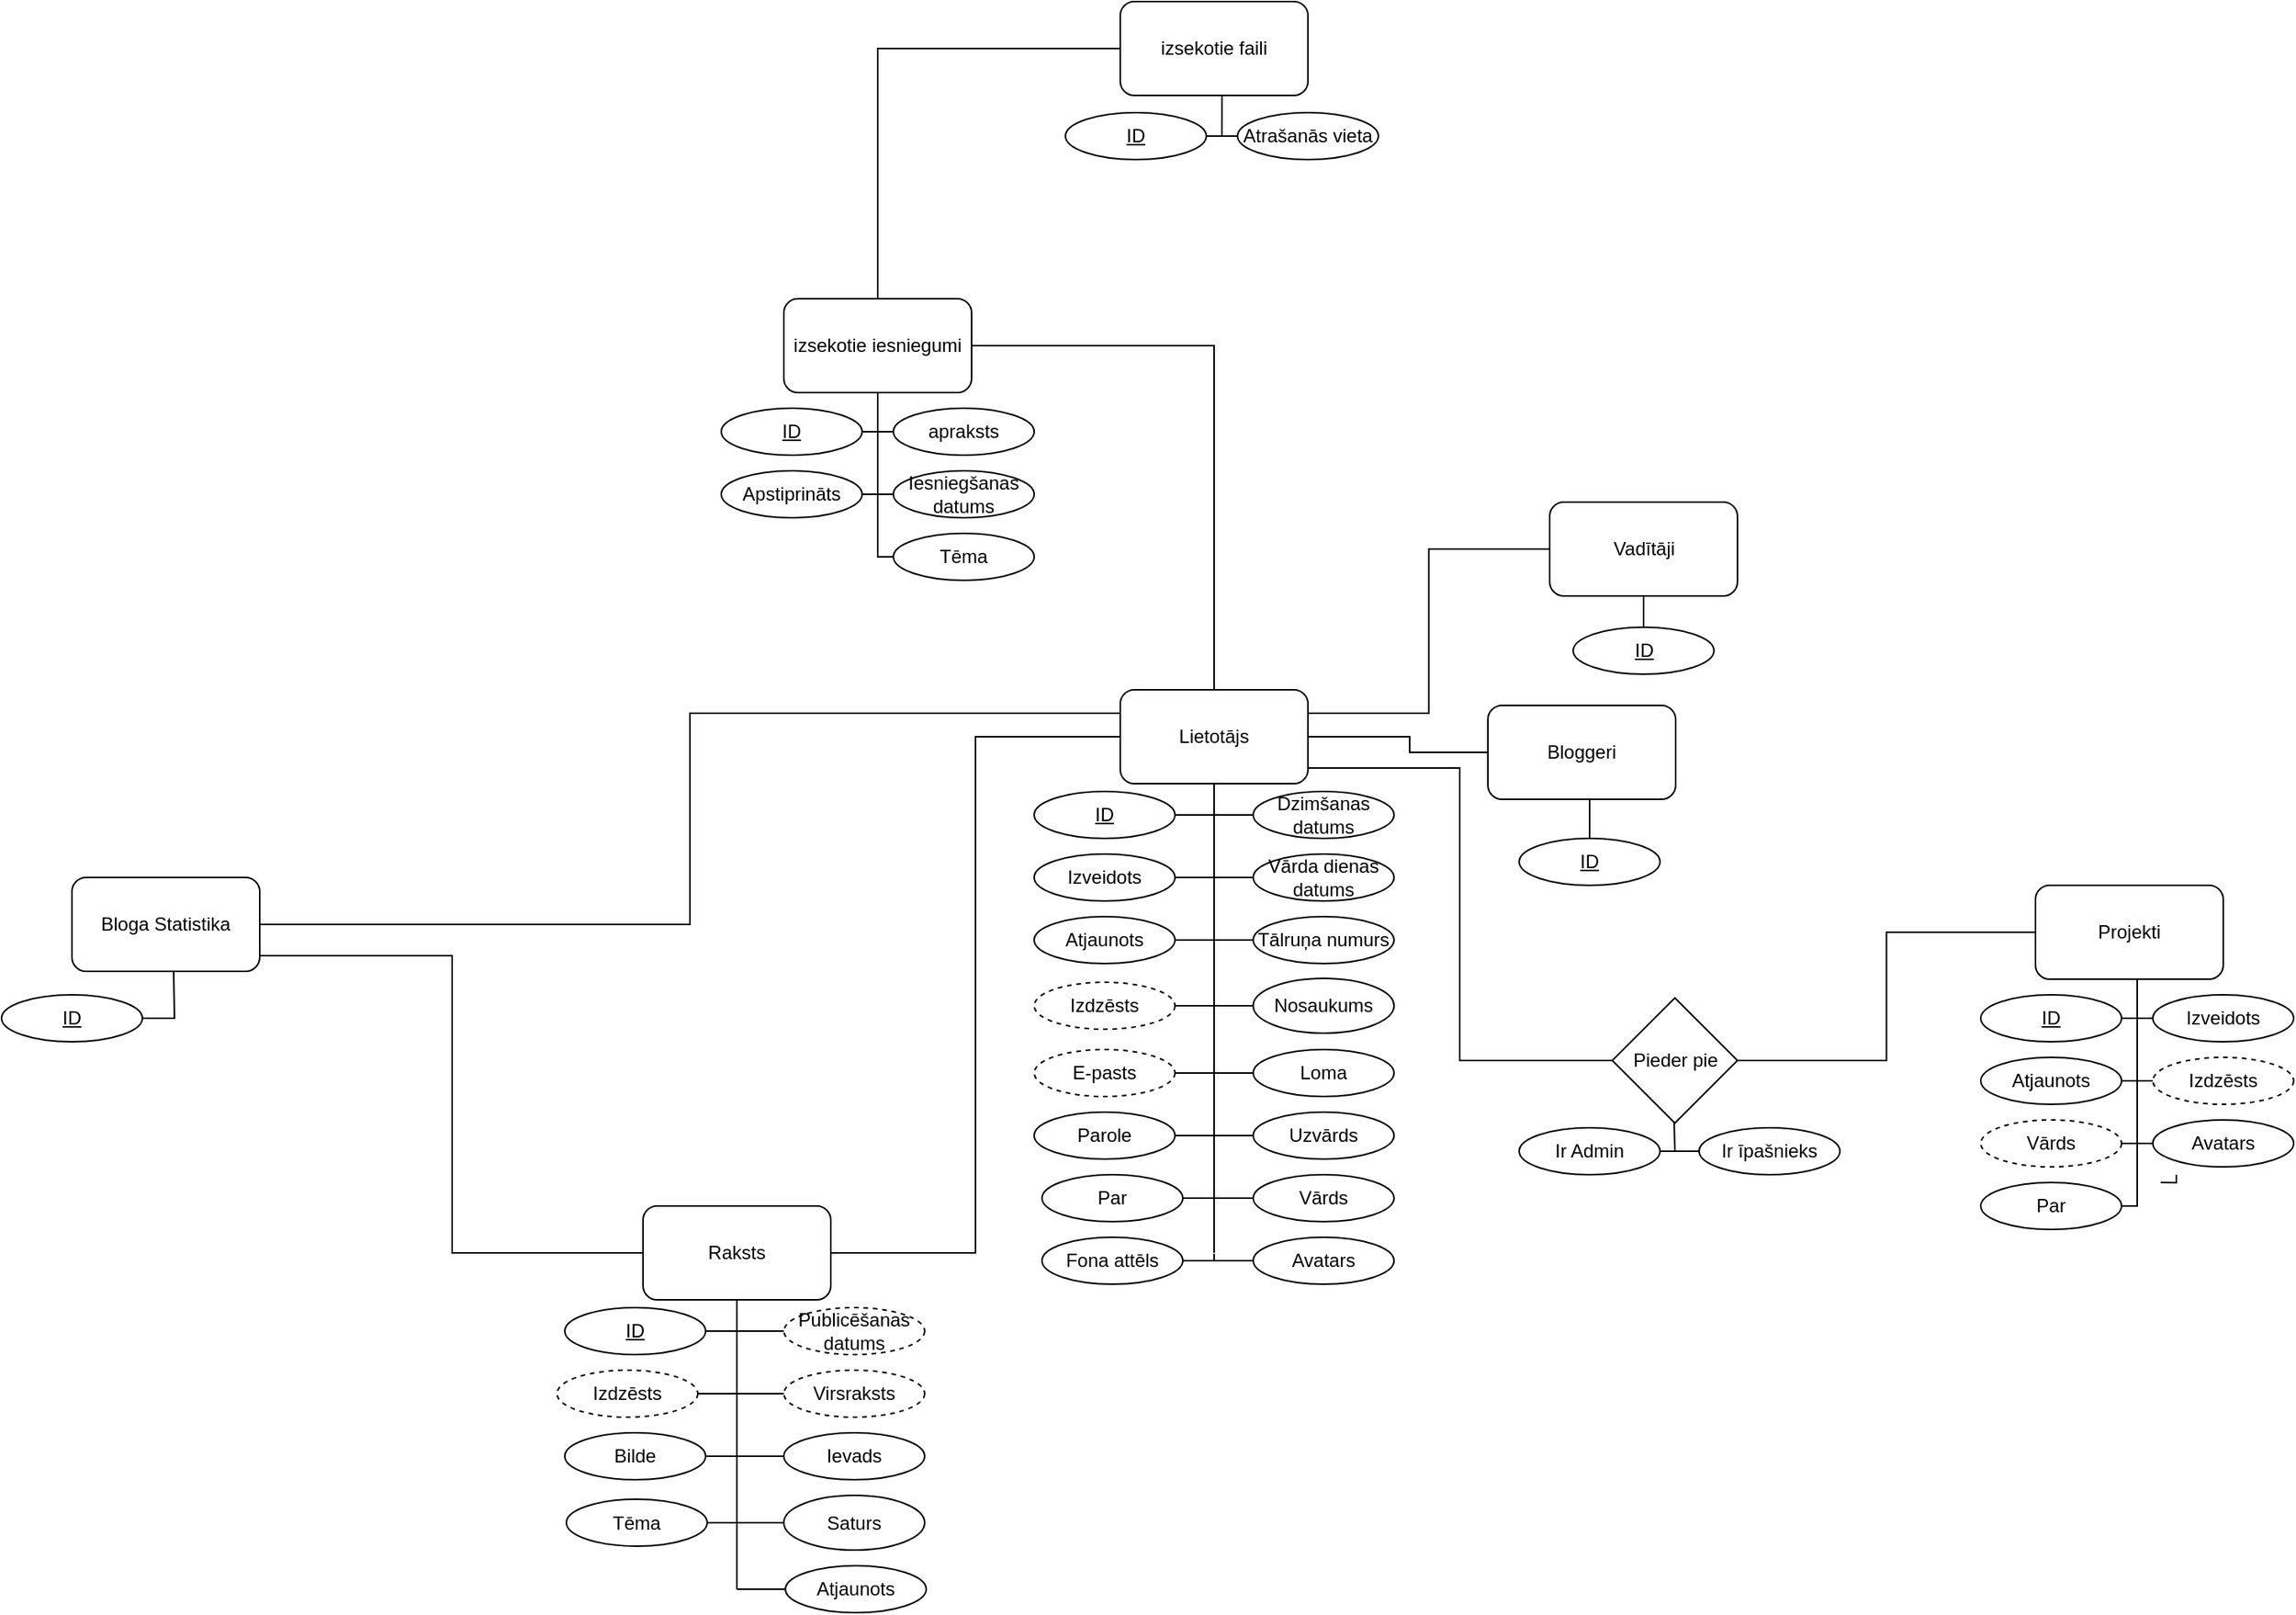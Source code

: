 <mxfile version="13.9.9" type="device"><diagram id="k0q3FfywGpFN0p5MykGL" name="Page-1"><mxGraphModel dx="2999" dy="3101" grid="1" gridSize="10" guides="1" tooltips="1" connect="1" arrows="1" fold="1" page="1" pageScale="1" pageWidth="827" pageHeight="1169" math="0" shadow="0"><root><mxCell id="0"/><mxCell id="1" parent="0"/><mxCell id="bmPTiHfrrP17p7StJ83f-35" style="edgeStyle=orthogonalEdgeStyle;rounded=0;orthogonalLoop=1;jettySize=auto;html=1;endArrow=none;endFill=0;" edge="1" parent="1" source="N-UMNxIICTcQZuIiVdfE-1"><mxGeometry relative="1" as="geometry"><mxPoint x="45" y="600" as="targetPoint"/></mxGeometry></mxCell><mxCell id="bmPTiHfrrP17p7StJ83f-137" style="edgeStyle=orthogonalEdgeStyle;rounded=0;orthogonalLoop=1;jettySize=auto;html=1;entryX=0;entryY=0.5;entryDx=0;entryDy=0;endArrow=none;endFill=0;" edge="1" parent="1" source="N-UMNxIICTcQZuIiVdfE-1" target="bmPTiHfrrP17p7StJ83f-135"><mxGeometry relative="1" as="geometry"><Array as="points"><mxPoint x="202" y="290"/><mxPoint x="202" y="477"/></Array></mxGeometry></mxCell><mxCell id="bmPTiHfrrP17p7StJ83f-140" style="edgeStyle=orthogonalEdgeStyle;rounded=0;orthogonalLoop=1;jettySize=auto;html=1;exitX=1;exitY=0.25;exitDx=0;exitDy=0;entryX=0;entryY=0.5;entryDx=0;entryDy=0;endArrow=none;endFill=0;" edge="1" parent="1" source="N-UMNxIICTcQZuIiVdfE-1" target="bmPTiHfrrP17p7StJ83f-52"><mxGeometry relative="1" as="geometry"/></mxCell><mxCell id="N-UMNxIICTcQZuIiVdfE-1" value="Lietotājs" style="rounded=1;whiteSpace=wrap;html=1;" parent="1" vertex="1"><mxGeometry x="-15" y="240" width="120" height="60" as="geometry"/></mxCell><mxCell id="qmMea5KNgZniHYnq33IV-13" value="" style="edgeStyle=orthogonalEdgeStyle;rounded=0;orthogonalLoop=1;jettySize=auto;html=1;startArrow=none;startFill=0;endArrow=none;endFill=0;entryX=0;entryY=0.5;entryDx=0;entryDy=0;" parent="1" source="N-UMNxIICTcQZuIiVdfE-2" target="N-UMNxIICTcQZuIiVdfE-11" edge="1"><mxGeometry relative="1" as="geometry"/></mxCell><mxCell id="N-UMNxIICTcQZuIiVdfE-2" value="ID" style="ellipse;whiteSpace=wrap;html=1;fontStyle=4" parent="1" vertex="1"><mxGeometry x="-70" y="305" width="90" height="30" as="geometry"/></mxCell><mxCell id="qmMea5KNgZniHYnq33IV-12" value="" style="edgeStyle=orthogonalEdgeStyle;rounded=0;orthogonalLoop=1;jettySize=auto;html=1;startArrow=none;startFill=0;endArrow=none;endFill=0;" parent="1" source="N-UMNxIICTcQZuIiVdfE-3" target="N-UMNxIICTcQZuIiVdfE-23" edge="1"><mxGeometry relative="1" as="geometry"/></mxCell><mxCell id="N-UMNxIICTcQZuIiVdfE-3" value="Izveidots" style="ellipse;whiteSpace=wrap;html=1;" parent="1" vertex="1"><mxGeometry x="-70" y="345" width="90" height="30" as="geometry"/></mxCell><mxCell id="qmMea5KNgZniHYnq33IV-11" value="" style="edgeStyle=orthogonalEdgeStyle;rounded=0;orthogonalLoop=1;jettySize=auto;html=1;startArrow=none;startFill=0;endArrow=none;endFill=0;entryX=0;entryY=0.5;entryDx=0;entryDy=0;" parent="1" source="N-UMNxIICTcQZuIiVdfE-4" target="N-UMNxIICTcQZuIiVdfE-12" edge="1"><mxGeometry relative="1" as="geometry"/></mxCell><mxCell id="N-UMNxIICTcQZuIiVdfE-4" value="Atjaunots" style="ellipse;whiteSpace=wrap;html=1;" parent="1" vertex="1"><mxGeometry x="-70" y="385" width="90" height="30" as="geometry"/></mxCell><mxCell id="qmMea5KNgZniHYnq33IV-14" value="" style="edgeStyle=orthogonalEdgeStyle;rounded=0;orthogonalLoop=1;jettySize=auto;html=1;startArrow=none;startFill=0;endArrow=none;endFill=0;" parent="1" source="N-UMNxIICTcQZuIiVdfE-5" target="N-UMNxIICTcQZuIiVdfE-13" edge="1"><mxGeometry relative="1" as="geometry"/></mxCell><mxCell id="N-UMNxIICTcQZuIiVdfE-5" value="Izdzēsts" style="ellipse;whiteSpace=wrap;html=1;dashed=1;" parent="1" vertex="1"><mxGeometry x="-70" y="427" width="90" height="30" as="geometry"/></mxCell><mxCell id="qmMea5KNgZniHYnq33IV-7" value="" style="edgeStyle=orthogonalEdgeStyle;rounded=0;orthogonalLoop=1;jettySize=auto;html=1;entryX=0;entryY=0.5;entryDx=0;entryDy=0;endArrow=none;endFill=0;" parent="1" source="N-UMNxIICTcQZuIiVdfE-6" target="N-UMNxIICTcQZuIiVdfE-7" edge="1"><mxGeometry relative="1" as="geometry"/></mxCell><mxCell id="bmPTiHfrrP17p7StJ83f-36" style="edgeStyle=orthogonalEdgeStyle;rounded=0;orthogonalLoop=1;jettySize=auto;html=1;endArrow=none;endFill=0;" edge="1" parent="1" source="N-UMNxIICTcQZuIiVdfE-6"><mxGeometry relative="1" as="geometry"><mxPoint x="45" y="600" as="targetPoint"/></mxGeometry></mxCell><mxCell id="N-UMNxIICTcQZuIiVdfE-6" value="Fona attēls" style="ellipse;whiteSpace=wrap;html=1;" parent="1" vertex="1"><mxGeometry x="-65" y="590" width="90" height="30" as="geometry"/></mxCell><mxCell id="N-UMNxIICTcQZuIiVdfE-7" value="Avatars" style="ellipse;whiteSpace=wrap;html=1;" parent="1" vertex="1"><mxGeometry x="70" y="590" width="90" height="30" as="geometry"/></mxCell><mxCell id="N-UMNxIICTcQZuIiVdfE-8" value="Loma" style="ellipse;whiteSpace=wrap;html=1;" parent="1" vertex="1"><mxGeometry x="70" y="470" width="90" height="30" as="geometry"/></mxCell><mxCell id="qmMea5KNgZniHYnq33IV-9" value="" style="edgeStyle=orthogonalEdgeStyle;rounded=0;orthogonalLoop=1;jettySize=auto;html=1;startArrow=none;startFill=0;endArrow=none;endFill=0;entryX=0;entryY=0.5;entryDx=0;entryDy=0;" parent="1" source="N-UMNxIICTcQZuIiVdfE-9" target="N-UMNxIICTcQZuIiVdfE-15" edge="1"><mxGeometry relative="1" as="geometry"/></mxCell><mxCell id="N-UMNxIICTcQZuIiVdfE-9" value="Parole" style="ellipse;whiteSpace=wrap;html=1;" parent="1" vertex="1"><mxGeometry x="-70" y="510" width="90" height="30" as="geometry"/></mxCell><mxCell id="qmMea5KNgZniHYnq33IV-10" value="" style="edgeStyle=orthogonalEdgeStyle;rounded=0;orthogonalLoop=1;jettySize=auto;html=1;startArrow=none;startFill=0;endArrow=none;endFill=0;entryX=0;entryY=0.5;entryDx=0;entryDy=0;" parent="1" source="N-UMNxIICTcQZuIiVdfE-10" target="N-UMNxIICTcQZuIiVdfE-8" edge="1"><mxGeometry relative="1" as="geometry"/></mxCell><mxCell id="N-UMNxIICTcQZuIiVdfE-10" value="E-pasts" style="ellipse;whiteSpace=wrap;html=1;dashed=1;" parent="1" vertex="1"><mxGeometry x="-70" y="470" width="90" height="30" as="geometry"/></mxCell><mxCell id="N-UMNxIICTcQZuIiVdfE-11" value="Dzimšanas datums" style="ellipse;whiteSpace=wrap;html=1;" parent="1" vertex="1"><mxGeometry x="70" y="305" width="90" height="30" as="geometry"/></mxCell><mxCell id="N-UMNxIICTcQZuIiVdfE-12" value="Tālruņa numurs" style="ellipse;whiteSpace=wrap;html=1;" parent="1" vertex="1"><mxGeometry x="70" y="385" width="90" height="30" as="geometry"/></mxCell><mxCell id="N-UMNxIICTcQZuIiVdfE-13" value="Nosaukums" style="ellipse;whiteSpace=wrap;html=1;" parent="1" vertex="1"><mxGeometry x="70" y="424.5" width="90" height="35" as="geometry"/></mxCell><mxCell id="qmMea5KNgZniHYnq33IV-8" value="" style="edgeStyle=orthogonalEdgeStyle;rounded=0;orthogonalLoop=1;jettySize=auto;html=1;startArrow=none;startFill=0;endArrow=none;endFill=0;" parent="1" source="N-UMNxIICTcQZuIiVdfE-14" target="N-UMNxIICTcQZuIiVdfE-16" edge="1"><mxGeometry relative="1" as="geometry"/></mxCell><mxCell id="N-UMNxIICTcQZuIiVdfE-14" value="Par" style="ellipse;whiteSpace=wrap;html=1;" parent="1" vertex="1"><mxGeometry x="-65" y="550" width="90" height="30" as="geometry"/></mxCell><mxCell id="N-UMNxIICTcQZuIiVdfE-15" value="&lt;span&gt;Uzvārds&lt;/span&gt;" style="ellipse;whiteSpace=wrap;html=1;fontStyle=0" parent="1" vertex="1"><mxGeometry x="70" y="510" width="90" height="30" as="geometry"/></mxCell><mxCell id="N-UMNxIICTcQZuIiVdfE-16" value="Vārds" style="ellipse;whiteSpace=wrap;html=1;" parent="1" vertex="1"><mxGeometry x="70" y="550" width="90" height="30" as="geometry"/></mxCell><mxCell id="N-UMNxIICTcQZuIiVdfE-23" value="Vārda dienas datums" style="ellipse;whiteSpace=wrap;html=1;" parent="1" vertex="1"><mxGeometry x="70" y="345" width="90" height="30" as="geometry"/></mxCell><mxCell id="bmPTiHfrrP17p7StJ83f-11" style="edgeStyle=orthogonalEdgeStyle;rounded=0;orthogonalLoop=1;jettySize=auto;html=1;endArrow=none;endFill=0;" edge="1" parent="1" source="bmPTiHfrrP17p7StJ83f-1"><mxGeometry relative="1" as="geometry"><mxPoint x="-170" y="150" as="targetPoint"/></mxGeometry></mxCell><mxCell id="bmPTiHfrrP17p7StJ83f-128" style="edgeStyle=orthogonalEdgeStyle;rounded=0;orthogonalLoop=1;jettySize=auto;html=1;entryX=0.5;entryY=0;entryDx=0;entryDy=0;endArrow=none;endFill=0;" edge="1" parent="1" source="bmPTiHfrrP17p7StJ83f-1" target="N-UMNxIICTcQZuIiVdfE-1"><mxGeometry relative="1" as="geometry"/></mxCell><mxCell id="bmPTiHfrrP17p7StJ83f-1" value="izsekotie iesniegumi" style="rounded=1;whiteSpace=wrap;html=1;" vertex="1" parent="1"><mxGeometry x="-230" y="-10" width="120" height="60" as="geometry"/></mxCell><mxCell id="bmPTiHfrrP17p7StJ83f-8" value="" style="edgeStyle=orthogonalEdgeStyle;rounded=0;orthogonalLoop=1;jettySize=auto;html=1;endArrow=none;endFill=0;" edge="1" parent="1" source="bmPTiHfrrP17p7StJ83f-2"><mxGeometry relative="1" as="geometry"><mxPoint x="-150" y="75" as="targetPoint"/></mxGeometry></mxCell><mxCell id="bmPTiHfrrP17p7StJ83f-2" value="ID" style="ellipse;whiteSpace=wrap;html=1;fontStyle=4" vertex="1" parent="1"><mxGeometry x="-270" y="60" width="90" height="30" as="geometry"/></mxCell><mxCell id="bmPTiHfrrP17p7StJ83f-9" value="" style="edgeStyle=orthogonalEdgeStyle;rounded=0;orthogonalLoop=1;jettySize=auto;html=1;endArrow=none;endFill=0;" edge="1" parent="1"><mxGeometry relative="1" as="geometry"><mxPoint x="-180" y="115" as="sourcePoint"/><mxPoint x="-150" y="115" as="targetPoint"/></mxGeometry></mxCell><mxCell id="bmPTiHfrrP17p7StJ83f-4" value="Apstiprināts" style="ellipse;whiteSpace=wrap;html=1;" vertex="1" parent="1"><mxGeometry x="-270" y="100" width="90" height="30" as="geometry"/></mxCell><mxCell id="bmPTiHfrrP17p7StJ83f-5" value="apraksts" style="ellipse;whiteSpace=wrap;html=1;" vertex="1" parent="1"><mxGeometry x="-160" y="60" width="90" height="30" as="geometry"/></mxCell><mxCell id="bmPTiHfrrP17p7StJ83f-6" value="Iesniegšanas datums" style="ellipse;whiteSpace=wrap;html=1;" vertex="1" parent="1"><mxGeometry x="-160" y="100" width="90" height="30" as="geometry"/></mxCell><mxCell id="bmPTiHfrrP17p7StJ83f-33" style="edgeStyle=orthogonalEdgeStyle;rounded=0;orthogonalLoop=1;jettySize=auto;html=1;endArrow=none;endFill=0;" edge="1" parent="1" source="bmPTiHfrrP17p7StJ83f-7"><mxGeometry relative="1" as="geometry"><mxPoint x="-170" y="150" as="targetPoint"/><Array as="points"><mxPoint x="-170" y="155"/></Array></mxGeometry></mxCell><mxCell id="bmPTiHfrrP17p7StJ83f-7" value="Tēma" style="ellipse;whiteSpace=wrap;html=1;" vertex="1" parent="1"><mxGeometry x="-160" y="140" width="90" height="30" as="geometry"/></mxCell><mxCell id="bmPTiHfrrP17p7StJ83f-129" style="edgeStyle=orthogonalEdgeStyle;rounded=0;orthogonalLoop=1;jettySize=auto;html=1;entryX=0.5;entryY=0;entryDx=0;entryDy=0;endArrow=none;endFill=0;" edge="1" parent="1" source="bmPTiHfrrP17p7StJ83f-14" target="bmPTiHfrrP17p7StJ83f-1"><mxGeometry relative="1" as="geometry"/></mxCell><mxCell id="bmPTiHfrrP17p7StJ83f-14" value="izsekotie faili" style="rounded=1;whiteSpace=wrap;html=1;" vertex="1" parent="1"><mxGeometry x="-15" y="-200" width="120" height="60" as="geometry"/></mxCell><mxCell id="bmPTiHfrrP17p7StJ83f-15" style="edgeStyle=orthogonalEdgeStyle;rounded=0;orthogonalLoop=1;jettySize=auto;html=1;endArrow=none;endFill=0;exitX=0.542;exitY=1;exitDx=0;exitDy=0;exitPerimeter=0;" edge="1" parent="1" source="bmPTiHfrrP17p7StJ83f-14"><mxGeometry relative="1" as="geometry"><mxPoint x="50" y="-114" as="targetPoint"/><mxPoint x="50" y="-130" as="sourcePoint"/></mxGeometry></mxCell><mxCell id="bmPTiHfrrP17p7StJ83f-21" value="" style="edgeStyle=orthogonalEdgeStyle;rounded=0;orthogonalLoop=1;jettySize=auto;html=1;endArrow=none;endFill=0;" edge="1" parent="1" source="bmPTiHfrrP17p7StJ83f-16" target="bmPTiHfrrP17p7StJ83f-19"><mxGeometry relative="1" as="geometry"/></mxCell><mxCell id="bmPTiHfrrP17p7StJ83f-16" value="ID" style="ellipse;whiteSpace=wrap;html=1;fontStyle=4" vertex="1" parent="1"><mxGeometry x="-50" y="-129" width="90" height="30" as="geometry"/></mxCell><mxCell id="bmPTiHfrrP17p7StJ83f-19" value="Atrašanās vieta" style="ellipse;whiteSpace=wrap;html=1;" vertex="1" parent="1"><mxGeometry x="60" y="-129" width="90" height="30" as="geometry"/></mxCell><mxCell id="bmPTiHfrrP17p7StJ83f-22" value="Projekti" style="rounded=1;whiteSpace=wrap;html=1;" vertex="1" parent="1"><mxGeometry x="570" y="365" width="120" height="60" as="geometry"/></mxCell><mxCell id="bmPTiHfrrP17p7StJ83f-23" style="edgeStyle=orthogonalEdgeStyle;rounded=0;orthogonalLoop=1;jettySize=auto;html=1;endArrow=none;endFill=0;" edge="1" parent="1"><mxGeometry relative="1" as="geometry"><mxPoint x="635" y="565" as="targetPoint"/><mxPoint x="635" y="425" as="sourcePoint"/></mxGeometry></mxCell><mxCell id="bmPTiHfrrP17p7StJ83f-24" value="" style="edgeStyle=orthogonalEdgeStyle;rounded=0;orthogonalLoop=1;jettySize=auto;html=1;endArrow=none;endFill=0;" edge="1" parent="1" source="bmPTiHfrrP17p7StJ83f-25" target="bmPTiHfrrP17p7StJ83f-28"><mxGeometry relative="1" as="geometry"/></mxCell><mxCell id="bmPTiHfrrP17p7StJ83f-25" value="ID" style="ellipse;whiteSpace=wrap;html=1;fontStyle=4" vertex="1" parent="1"><mxGeometry x="535" y="435" width="90" height="30" as="geometry"/></mxCell><mxCell id="bmPTiHfrrP17p7StJ83f-26" value="" style="edgeStyle=orthogonalEdgeStyle;rounded=0;orthogonalLoop=1;jettySize=auto;html=1;endArrow=none;endFill=0;entryX=0;entryY=0.5;entryDx=0;entryDy=0;" edge="1" parent="1" source="bmPTiHfrrP17p7StJ83f-27" target="bmPTiHfrrP17p7StJ83f-29"><mxGeometry relative="1" as="geometry"><mxPoint x="635" y="485" as="targetPoint"/><Array as="points"/></mxGeometry></mxCell><mxCell id="bmPTiHfrrP17p7StJ83f-27" value="Atjaunots" style="ellipse;whiteSpace=wrap;html=1;" vertex="1" parent="1"><mxGeometry x="535" y="475" width="90" height="30" as="geometry"/></mxCell><mxCell id="bmPTiHfrrP17p7StJ83f-28" value="Izveidots" style="ellipse;whiteSpace=wrap;html=1;" vertex="1" parent="1"><mxGeometry x="645" y="435" width="90" height="30" as="geometry"/></mxCell><mxCell id="bmPTiHfrrP17p7StJ83f-29" value="Izdzēsts" style="ellipse;whiteSpace=wrap;html=1;dashed=1;" vertex="1" parent="1"><mxGeometry x="645" y="475" width="90" height="30" as="geometry"/></mxCell><mxCell id="bmPTiHfrrP17p7StJ83f-37" value="" style="edgeStyle=orthogonalEdgeStyle;rounded=0;orthogonalLoop=1;jettySize=auto;html=1;endArrow=none;endFill=0;" edge="1" parent="1" source="bmPTiHfrrP17p7StJ83f-30" target="bmPTiHfrrP17p7StJ83f-31"><mxGeometry relative="1" as="geometry"/></mxCell><mxCell id="bmPTiHfrrP17p7StJ83f-30" value="Vārds" style="ellipse;whiteSpace=wrap;html=1;dashed=1;" vertex="1" parent="1"><mxGeometry x="535" y="515" width="90" height="30" as="geometry"/></mxCell><mxCell id="bmPTiHfrrP17p7StJ83f-31" value="Avatars" style="ellipse;whiteSpace=wrap;html=1;" vertex="1" parent="1"><mxGeometry x="645" y="515" width="90" height="30" as="geometry"/></mxCell><mxCell id="bmPTiHfrrP17p7StJ83f-38" style="edgeStyle=orthogonalEdgeStyle;rounded=0;orthogonalLoop=1;jettySize=auto;html=1;endArrow=none;endFill=0;" edge="1" parent="1" source="bmPTiHfrrP17p7StJ83f-32"><mxGeometry relative="1" as="geometry"><mxPoint x="635" y="565" as="targetPoint"/><Array as="points"><mxPoint x="635" y="570"/></Array></mxGeometry></mxCell><mxCell id="bmPTiHfrrP17p7StJ83f-32" value="Par" style="ellipse;whiteSpace=wrap;html=1;" vertex="1" parent="1"><mxGeometry x="535" y="555" width="90" height="30" as="geometry"/></mxCell><mxCell id="bmPTiHfrrP17p7StJ83f-40" style="edgeStyle=orthogonalEdgeStyle;rounded=0;orthogonalLoop=1;jettySize=auto;html=1;endArrow=none;endFill=0;" edge="1" parent="1"><mxGeometry relative="1" as="geometry"><mxPoint x="339.5" y="535" as="targetPoint"/><mxPoint x="339" y="515" as="sourcePoint"/></mxGeometry></mxCell><mxCell id="bmPTiHfrrP17p7StJ83f-43" value="" style="edgeStyle=orthogonalEdgeStyle;rounded=0;orthogonalLoop=1;jettySize=auto;html=1;endArrow=none;endFill=0;entryX=0;entryY=0.5;entryDx=0;entryDy=0;" edge="1" parent="1" source="bmPTiHfrrP17p7StJ83f-44" target="bmPTiHfrrP17p7StJ83f-46"><mxGeometry relative="1" as="geometry"><mxPoint x="340" y="570" as="targetPoint"/><Array as="points"/></mxGeometry></mxCell><mxCell id="bmPTiHfrrP17p7StJ83f-44" value="Ir Admin" style="ellipse;whiteSpace=wrap;html=1;" vertex="1" parent="1"><mxGeometry x="240" y="520" width="90" height="30" as="geometry"/></mxCell><mxCell id="bmPTiHfrrP17p7StJ83f-46" value="Ir īpašnieks" style="ellipse;whiteSpace=wrap;html=1;" vertex="1" parent="1"><mxGeometry x="355" y="520" width="90" height="30" as="geometry"/></mxCell><mxCell id="bmPTiHfrrP17p7StJ83f-61" style="edgeStyle=orthogonalEdgeStyle;rounded=0;orthogonalLoop=1;jettySize=auto;html=1;endArrow=none;endFill=0;" edge="1" parent="1" source="bmPTiHfrrP17p7StJ83f-52"><mxGeometry relative="1" as="geometry"><mxPoint x="319.5" y="200" as="targetPoint"/></mxGeometry></mxCell><mxCell id="bmPTiHfrrP17p7StJ83f-52" value="Vadītāji" style="rounded=1;whiteSpace=wrap;html=1;" vertex="1" parent="1"><mxGeometry x="259.5" y="120" width="120" height="60" as="geometry"/></mxCell><mxCell id="bmPTiHfrrP17p7StJ83f-62" style="edgeStyle=orthogonalEdgeStyle;rounded=0;orthogonalLoop=1;jettySize=auto;html=1;endArrow=none;endFill=0;" edge="1" parent="1" source="bmPTiHfrrP17p7StJ83f-55"><mxGeometry relative="1" as="geometry"><mxPoint x="319.5" y="200" as="targetPoint"/><Array as="points"><mxPoint x="319.5" y="205"/></Array></mxGeometry></mxCell><mxCell id="bmPTiHfrrP17p7StJ83f-55" value="ID" style="ellipse;whiteSpace=wrap;html=1;fontStyle=4" vertex="1" parent="1"><mxGeometry x="274.5" y="200" width="90" height="30" as="geometry"/></mxCell><mxCell id="bmPTiHfrrP17p7StJ83f-144" style="edgeStyle=orthogonalEdgeStyle;rounded=0;orthogonalLoop=1;jettySize=auto;html=1;endArrow=none;endFill=0;entryX=0;entryY=0.5;entryDx=0;entryDy=0;" edge="1" parent="1" source="bmPTiHfrrP17p7StJ83f-63" target="bmPTiHfrrP17p7StJ83f-99"><mxGeometry relative="1" as="geometry"><mxPoint x="-390" y="610" as="targetPoint"/><Array as="points"><mxPoint x="-442" y="410"/><mxPoint x="-442" y="600"/></Array></mxGeometry></mxCell><mxCell id="bmPTiHfrrP17p7StJ83f-146" style="edgeStyle=orthogonalEdgeStyle;rounded=0;orthogonalLoop=1;jettySize=auto;html=1;entryX=0;entryY=0.25;entryDx=0;entryDy=0;endArrow=none;endFill=0;" edge="1" parent="1" source="bmPTiHfrrP17p7StJ83f-63" target="N-UMNxIICTcQZuIiVdfE-1"><mxGeometry relative="1" as="geometry"/></mxCell><mxCell id="bmPTiHfrrP17p7StJ83f-63" value="Bloga Statistika" style="rounded=1;whiteSpace=wrap;html=1;" vertex="1" parent="1"><mxGeometry x="-685" y="360" width="120" height="60" as="geometry"/></mxCell><mxCell id="bmPTiHfrrP17p7StJ83f-145" style="edgeStyle=orthogonalEdgeStyle;rounded=0;orthogonalLoop=1;jettySize=auto;html=1;endArrow=none;endFill=0;" edge="1" parent="1" source="bmPTiHfrrP17p7StJ83f-66"><mxGeometry relative="1" as="geometry"><mxPoint x="-620" y="420" as="targetPoint"/></mxGeometry></mxCell><mxCell id="bmPTiHfrrP17p7StJ83f-66" value="ID" style="ellipse;whiteSpace=wrap;html=1;fontStyle=4" vertex="1" parent="1"><mxGeometry x="-730" y="435" width="90" height="30" as="geometry"/></mxCell><mxCell id="bmPTiHfrrP17p7StJ83f-139" style="edgeStyle=orthogonalEdgeStyle;rounded=0;orthogonalLoop=1;jettySize=auto;html=1;entryX=1;entryY=0.5;entryDx=0;entryDy=0;endArrow=none;endFill=0;" edge="1" parent="1" source="bmPTiHfrrP17p7StJ83f-90" target="N-UMNxIICTcQZuIiVdfE-1"><mxGeometry relative="1" as="geometry"><Array as="points"><mxPoint x="170" y="280"/><mxPoint x="170" y="270"/></Array></mxGeometry></mxCell><mxCell id="bmPTiHfrrP17p7StJ83f-90" value="Bloggeri" style="rounded=1;whiteSpace=wrap;html=1;" vertex="1" parent="1"><mxGeometry x="220" y="250" width="120" height="60" as="geometry"/></mxCell><mxCell id="bmPTiHfrrP17p7StJ83f-91" style="edgeStyle=orthogonalEdgeStyle;rounded=0;orthogonalLoop=1;jettySize=auto;html=1;endArrow=none;endFill=0;" edge="1" parent="1"><mxGeometry relative="1" as="geometry"><mxPoint x="285" y="340" as="targetPoint"/><mxPoint x="285" y="310" as="sourcePoint"/></mxGeometry></mxCell><mxCell id="bmPTiHfrrP17p7StJ83f-92" value="" style="edgeStyle=orthogonalEdgeStyle;rounded=0;orthogonalLoop=1;jettySize=auto;html=1;endArrow=none;endFill=0;" edge="1" parent="1" source="bmPTiHfrrP17p7StJ83f-93"><mxGeometry relative="1" as="geometry"><mxPoint x="285" y="340" as="targetPoint"/></mxGeometry></mxCell><mxCell id="bmPTiHfrrP17p7StJ83f-93" value="ID" style="ellipse;whiteSpace=wrap;html=1;fontStyle=4" vertex="1" parent="1"><mxGeometry x="240" y="335" width="90" height="30" as="geometry"/></mxCell><mxCell id="bmPTiHfrrP17p7StJ83f-94" value="" style="edgeStyle=orthogonalEdgeStyle;rounded=0;orthogonalLoop=1;jettySize=auto;html=1;endArrow=none;endFill=0;entryX=0;entryY=0.5;entryDx=0;entryDy=0;" edge="1" parent="1" target="bmPTiHfrrP17p7StJ83f-97"><mxGeometry relative="1" as="geometry"><mxPoint x="660" y="550" as="targetPoint"/><Array as="points"/><mxPoint x="650.0" y="555.059" as="sourcePoint"/></mxGeometry></mxCell><mxCell id="bmPTiHfrrP17p7StJ83f-98" style="edgeStyle=orthogonalEdgeStyle;rounded=0;orthogonalLoop=1;jettySize=auto;html=1;endArrow=none;endFill=0;" edge="1" parent="1"><mxGeometry relative="1" as="geometry"><mxPoint x="-260" y="815" as="targetPoint"/><mxPoint x="-260" y="630" as="sourcePoint"/></mxGeometry></mxCell><mxCell id="bmPTiHfrrP17p7StJ83f-143" style="edgeStyle=orthogonalEdgeStyle;rounded=0;orthogonalLoop=1;jettySize=auto;html=1;entryX=0;entryY=0.5;entryDx=0;entryDy=0;endArrow=none;endFill=0;" edge="1" parent="1" source="bmPTiHfrrP17p7StJ83f-99" target="N-UMNxIICTcQZuIiVdfE-1"><mxGeometry relative="1" as="geometry"/></mxCell><mxCell id="bmPTiHfrrP17p7StJ83f-99" value="Raksts" style="rounded=1;whiteSpace=wrap;html=1;" vertex="1" parent="1"><mxGeometry x="-320" y="570" width="120" height="60" as="geometry"/></mxCell><mxCell id="bmPTiHfrrP17p7StJ83f-100" value="" style="edgeStyle=orthogonalEdgeStyle;rounded=0;orthogonalLoop=1;jettySize=auto;html=1;startArrow=none;startFill=0;endArrow=none;endFill=0;entryX=0;entryY=0.5;entryDx=0;entryDy=0;" edge="1" parent="1" source="bmPTiHfrrP17p7StJ83f-101" target="bmPTiHfrrP17p7StJ83f-117"><mxGeometry relative="1" as="geometry"/></mxCell><mxCell id="bmPTiHfrrP17p7StJ83f-101" value="ID" style="ellipse;whiteSpace=wrap;html=1;fontStyle=4" vertex="1" parent="1"><mxGeometry x="-370" y="635" width="90" height="30" as="geometry"/></mxCell><mxCell id="bmPTiHfrrP17p7StJ83f-102" value="" style="edgeStyle=orthogonalEdgeStyle;rounded=0;orthogonalLoop=1;jettySize=auto;html=1;startArrow=none;startFill=0;endArrow=none;endFill=0;exitX=1;exitY=0.5;exitDx=0;exitDy=0;" edge="1" parent="1" source="bmPTiHfrrP17p7StJ83f-116" target="bmPTiHfrrP17p7StJ83f-124"><mxGeometry relative="1" as="geometry"><mxPoint x="-280" y="690" as="sourcePoint"/></mxGeometry></mxCell><mxCell id="bmPTiHfrrP17p7StJ83f-104" value="" style="edgeStyle=orthogonalEdgeStyle;rounded=0;orthogonalLoop=1;jettySize=auto;html=1;startArrow=none;startFill=0;endArrow=none;endFill=0;entryX=0;entryY=0.5;entryDx=0;entryDy=0;" edge="1" parent="1" source="bmPTiHfrrP17p7StJ83f-105" target="bmPTiHfrrP17p7StJ83f-118"><mxGeometry relative="1" as="geometry"/></mxCell><mxCell id="bmPTiHfrrP17p7StJ83f-105" value="Bilde" style="ellipse;whiteSpace=wrap;html=1;" vertex="1" parent="1"><mxGeometry x="-370" y="715" width="90" height="30" as="geometry"/></mxCell><mxCell id="bmPTiHfrrP17p7StJ83f-106" value="" style="edgeStyle=orthogonalEdgeStyle;rounded=0;orthogonalLoop=1;jettySize=auto;html=1;startArrow=none;startFill=0;endArrow=none;endFill=0;" edge="1" parent="1" source="bmPTiHfrrP17p7StJ83f-107" target="bmPTiHfrrP17p7StJ83f-119"><mxGeometry relative="1" as="geometry"/></mxCell><mxCell id="bmPTiHfrrP17p7StJ83f-107" value="Tēma" style="ellipse;whiteSpace=wrap;html=1;" vertex="1" parent="1"><mxGeometry x="-369" y="757.5" width="90" height="30" as="geometry"/></mxCell><mxCell id="bmPTiHfrrP17p7StJ83f-141" value="" style="edgeStyle=orthogonalEdgeStyle;rounded=0;orthogonalLoop=1;jettySize=auto;html=1;endArrow=none;endFill=0;" edge="1" parent="1" source="bmPTiHfrrP17p7StJ83f-112"><mxGeometry relative="1" as="geometry"><mxPoint x="-260" y="815" as="targetPoint"/></mxGeometry></mxCell><mxCell id="bmPTiHfrrP17p7StJ83f-112" value="Atjaunots" style="ellipse;whiteSpace=wrap;html=1;" vertex="1" parent="1"><mxGeometry x="-229" y="800" width="90" height="30" as="geometry"/></mxCell><mxCell id="bmPTiHfrrP17p7StJ83f-116" value="Izdzēsts" style="ellipse;whiteSpace=wrap;html=1;dashed=1;" vertex="1" parent="1"><mxGeometry x="-375" y="675" width="90" height="30" as="geometry"/></mxCell><mxCell id="bmPTiHfrrP17p7StJ83f-117" value="Publicēšanas datums" style="ellipse;whiteSpace=wrap;html=1;dashed=1;" vertex="1" parent="1"><mxGeometry x="-230" y="635" width="90" height="30" as="geometry"/></mxCell><mxCell id="bmPTiHfrrP17p7StJ83f-118" value="Ievads" style="ellipse;whiteSpace=wrap;html=1;" vertex="1" parent="1"><mxGeometry x="-230" y="715" width="90" height="30" as="geometry"/></mxCell><mxCell id="bmPTiHfrrP17p7StJ83f-119" value="Saturs" style="ellipse;whiteSpace=wrap;html=1;" vertex="1" parent="1"><mxGeometry x="-230" y="755" width="90" height="35" as="geometry"/></mxCell><mxCell id="bmPTiHfrrP17p7StJ83f-124" value="Virsraksts" style="ellipse;whiteSpace=wrap;html=1;dashed=1;" vertex="1" parent="1"><mxGeometry x="-230" y="675" width="90" height="30" as="geometry"/></mxCell><mxCell id="bmPTiHfrrP17p7StJ83f-138" style="edgeStyle=orthogonalEdgeStyle;rounded=0;orthogonalLoop=1;jettySize=auto;html=1;entryX=0;entryY=0.5;entryDx=0;entryDy=0;endArrow=none;endFill=0;" edge="1" parent="1" source="bmPTiHfrrP17p7StJ83f-135" target="bmPTiHfrrP17p7StJ83f-22"><mxGeometry relative="1" as="geometry"/></mxCell><mxCell id="bmPTiHfrrP17p7StJ83f-135" value="Pieder pie" style="rhombus;whiteSpace=wrap;html=1;strokeColor=#000000;" vertex="1" parent="1"><mxGeometry x="299.5" y="437" width="80" height="80" as="geometry"/></mxCell></root></mxGraphModel></diagram></mxfile>